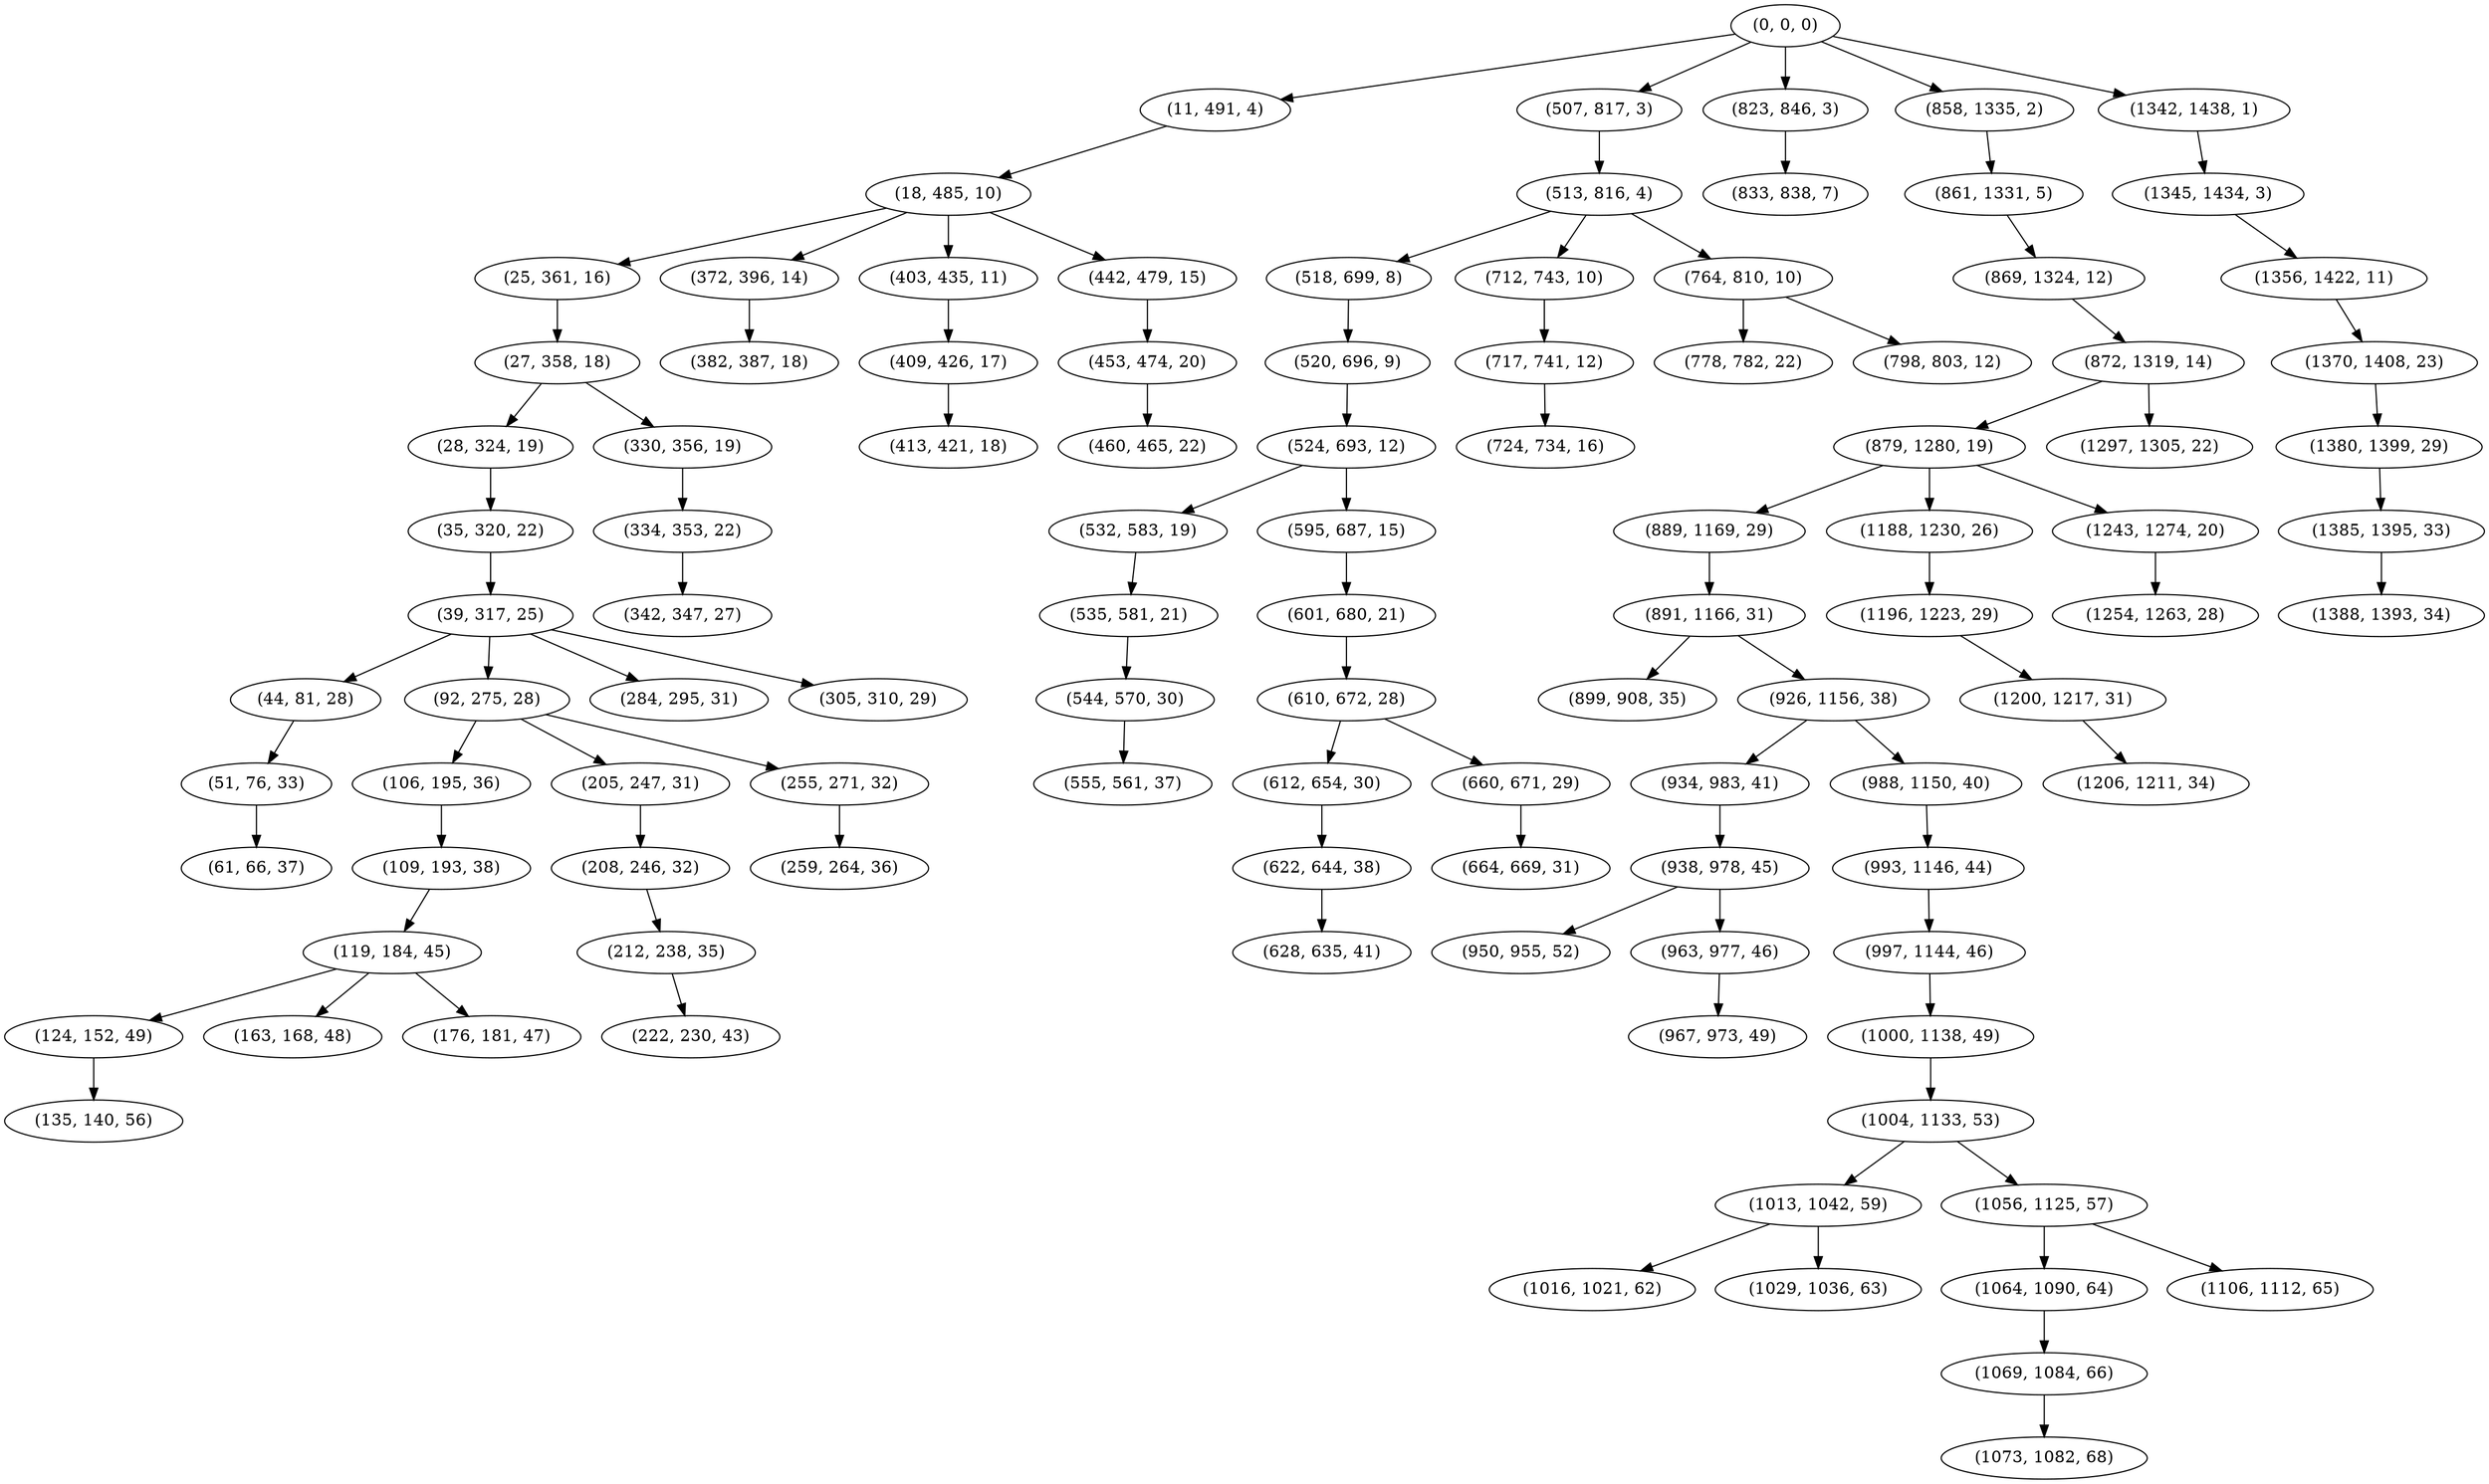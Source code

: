 digraph tree {
    "(0, 0, 0)";
    "(11, 491, 4)";
    "(18, 485, 10)";
    "(25, 361, 16)";
    "(27, 358, 18)";
    "(28, 324, 19)";
    "(35, 320, 22)";
    "(39, 317, 25)";
    "(44, 81, 28)";
    "(51, 76, 33)";
    "(61, 66, 37)";
    "(92, 275, 28)";
    "(106, 195, 36)";
    "(109, 193, 38)";
    "(119, 184, 45)";
    "(124, 152, 49)";
    "(135, 140, 56)";
    "(163, 168, 48)";
    "(176, 181, 47)";
    "(205, 247, 31)";
    "(208, 246, 32)";
    "(212, 238, 35)";
    "(222, 230, 43)";
    "(255, 271, 32)";
    "(259, 264, 36)";
    "(284, 295, 31)";
    "(305, 310, 29)";
    "(330, 356, 19)";
    "(334, 353, 22)";
    "(342, 347, 27)";
    "(372, 396, 14)";
    "(382, 387, 18)";
    "(403, 435, 11)";
    "(409, 426, 17)";
    "(413, 421, 18)";
    "(442, 479, 15)";
    "(453, 474, 20)";
    "(460, 465, 22)";
    "(507, 817, 3)";
    "(513, 816, 4)";
    "(518, 699, 8)";
    "(520, 696, 9)";
    "(524, 693, 12)";
    "(532, 583, 19)";
    "(535, 581, 21)";
    "(544, 570, 30)";
    "(555, 561, 37)";
    "(595, 687, 15)";
    "(601, 680, 21)";
    "(610, 672, 28)";
    "(612, 654, 30)";
    "(622, 644, 38)";
    "(628, 635, 41)";
    "(660, 671, 29)";
    "(664, 669, 31)";
    "(712, 743, 10)";
    "(717, 741, 12)";
    "(724, 734, 16)";
    "(764, 810, 10)";
    "(778, 782, 22)";
    "(798, 803, 12)";
    "(823, 846, 3)";
    "(833, 838, 7)";
    "(858, 1335, 2)";
    "(861, 1331, 5)";
    "(869, 1324, 12)";
    "(872, 1319, 14)";
    "(879, 1280, 19)";
    "(889, 1169, 29)";
    "(891, 1166, 31)";
    "(899, 908, 35)";
    "(926, 1156, 38)";
    "(934, 983, 41)";
    "(938, 978, 45)";
    "(950, 955, 52)";
    "(963, 977, 46)";
    "(967, 973, 49)";
    "(988, 1150, 40)";
    "(993, 1146, 44)";
    "(997, 1144, 46)";
    "(1000, 1138, 49)";
    "(1004, 1133, 53)";
    "(1013, 1042, 59)";
    "(1016, 1021, 62)";
    "(1029, 1036, 63)";
    "(1056, 1125, 57)";
    "(1064, 1090, 64)";
    "(1069, 1084, 66)";
    "(1073, 1082, 68)";
    "(1106, 1112, 65)";
    "(1188, 1230, 26)";
    "(1196, 1223, 29)";
    "(1200, 1217, 31)";
    "(1206, 1211, 34)";
    "(1243, 1274, 20)";
    "(1254, 1263, 28)";
    "(1297, 1305, 22)";
    "(1342, 1438, 1)";
    "(1345, 1434, 3)";
    "(1356, 1422, 11)";
    "(1370, 1408, 23)";
    "(1380, 1399, 29)";
    "(1385, 1395, 33)";
    "(1388, 1393, 34)";
    "(0, 0, 0)" -> "(11, 491, 4)";
    "(0, 0, 0)" -> "(507, 817, 3)";
    "(0, 0, 0)" -> "(823, 846, 3)";
    "(0, 0, 0)" -> "(858, 1335, 2)";
    "(0, 0, 0)" -> "(1342, 1438, 1)";
    "(11, 491, 4)" -> "(18, 485, 10)";
    "(18, 485, 10)" -> "(25, 361, 16)";
    "(18, 485, 10)" -> "(372, 396, 14)";
    "(18, 485, 10)" -> "(403, 435, 11)";
    "(18, 485, 10)" -> "(442, 479, 15)";
    "(25, 361, 16)" -> "(27, 358, 18)";
    "(27, 358, 18)" -> "(28, 324, 19)";
    "(27, 358, 18)" -> "(330, 356, 19)";
    "(28, 324, 19)" -> "(35, 320, 22)";
    "(35, 320, 22)" -> "(39, 317, 25)";
    "(39, 317, 25)" -> "(44, 81, 28)";
    "(39, 317, 25)" -> "(92, 275, 28)";
    "(39, 317, 25)" -> "(284, 295, 31)";
    "(39, 317, 25)" -> "(305, 310, 29)";
    "(44, 81, 28)" -> "(51, 76, 33)";
    "(51, 76, 33)" -> "(61, 66, 37)";
    "(92, 275, 28)" -> "(106, 195, 36)";
    "(92, 275, 28)" -> "(205, 247, 31)";
    "(92, 275, 28)" -> "(255, 271, 32)";
    "(106, 195, 36)" -> "(109, 193, 38)";
    "(109, 193, 38)" -> "(119, 184, 45)";
    "(119, 184, 45)" -> "(124, 152, 49)";
    "(119, 184, 45)" -> "(163, 168, 48)";
    "(119, 184, 45)" -> "(176, 181, 47)";
    "(124, 152, 49)" -> "(135, 140, 56)";
    "(205, 247, 31)" -> "(208, 246, 32)";
    "(208, 246, 32)" -> "(212, 238, 35)";
    "(212, 238, 35)" -> "(222, 230, 43)";
    "(255, 271, 32)" -> "(259, 264, 36)";
    "(330, 356, 19)" -> "(334, 353, 22)";
    "(334, 353, 22)" -> "(342, 347, 27)";
    "(372, 396, 14)" -> "(382, 387, 18)";
    "(403, 435, 11)" -> "(409, 426, 17)";
    "(409, 426, 17)" -> "(413, 421, 18)";
    "(442, 479, 15)" -> "(453, 474, 20)";
    "(453, 474, 20)" -> "(460, 465, 22)";
    "(507, 817, 3)" -> "(513, 816, 4)";
    "(513, 816, 4)" -> "(518, 699, 8)";
    "(513, 816, 4)" -> "(712, 743, 10)";
    "(513, 816, 4)" -> "(764, 810, 10)";
    "(518, 699, 8)" -> "(520, 696, 9)";
    "(520, 696, 9)" -> "(524, 693, 12)";
    "(524, 693, 12)" -> "(532, 583, 19)";
    "(524, 693, 12)" -> "(595, 687, 15)";
    "(532, 583, 19)" -> "(535, 581, 21)";
    "(535, 581, 21)" -> "(544, 570, 30)";
    "(544, 570, 30)" -> "(555, 561, 37)";
    "(595, 687, 15)" -> "(601, 680, 21)";
    "(601, 680, 21)" -> "(610, 672, 28)";
    "(610, 672, 28)" -> "(612, 654, 30)";
    "(610, 672, 28)" -> "(660, 671, 29)";
    "(612, 654, 30)" -> "(622, 644, 38)";
    "(622, 644, 38)" -> "(628, 635, 41)";
    "(660, 671, 29)" -> "(664, 669, 31)";
    "(712, 743, 10)" -> "(717, 741, 12)";
    "(717, 741, 12)" -> "(724, 734, 16)";
    "(764, 810, 10)" -> "(778, 782, 22)";
    "(764, 810, 10)" -> "(798, 803, 12)";
    "(823, 846, 3)" -> "(833, 838, 7)";
    "(858, 1335, 2)" -> "(861, 1331, 5)";
    "(861, 1331, 5)" -> "(869, 1324, 12)";
    "(869, 1324, 12)" -> "(872, 1319, 14)";
    "(872, 1319, 14)" -> "(879, 1280, 19)";
    "(872, 1319, 14)" -> "(1297, 1305, 22)";
    "(879, 1280, 19)" -> "(889, 1169, 29)";
    "(879, 1280, 19)" -> "(1188, 1230, 26)";
    "(879, 1280, 19)" -> "(1243, 1274, 20)";
    "(889, 1169, 29)" -> "(891, 1166, 31)";
    "(891, 1166, 31)" -> "(899, 908, 35)";
    "(891, 1166, 31)" -> "(926, 1156, 38)";
    "(926, 1156, 38)" -> "(934, 983, 41)";
    "(926, 1156, 38)" -> "(988, 1150, 40)";
    "(934, 983, 41)" -> "(938, 978, 45)";
    "(938, 978, 45)" -> "(950, 955, 52)";
    "(938, 978, 45)" -> "(963, 977, 46)";
    "(963, 977, 46)" -> "(967, 973, 49)";
    "(988, 1150, 40)" -> "(993, 1146, 44)";
    "(993, 1146, 44)" -> "(997, 1144, 46)";
    "(997, 1144, 46)" -> "(1000, 1138, 49)";
    "(1000, 1138, 49)" -> "(1004, 1133, 53)";
    "(1004, 1133, 53)" -> "(1013, 1042, 59)";
    "(1004, 1133, 53)" -> "(1056, 1125, 57)";
    "(1013, 1042, 59)" -> "(1016, 1021, 62)";
    "(1013, 1042, 59)" -> "(1029, 1036, 63)";
    "(1056, 1125, 57)" -> "(1064, 1090, 64)";
    "(1056, 1125, 57)" -> "(1106, 1112, 65)";
    "(1064, 1090, 64)" -> "(1069, 1084, 66)";
    "(1069, 1084, 66)" -> "(1073, 1082, 68)";
    "(1188, 1230, 26)" -> "(1196, 1223, 29)";
    "(1196, 1223, 29)" -> "(1200, 1217, 31)";
    "(1200, 1217, 31)" -> "(1206, 1211, 34)";
    "(1243, 1274, 20)" -> "(1254, 1263, 28)";
    "(1342, 1438, 1)" -> "(1345, 1434, 3)";
    "(1345, 1434, 3)" -> "(1356, 1422, 11)";
    "(1356, 1422, 11)" -> "(1370, 1408, 23)";
    "(1370, 1408, 23)" -> "(1380, 1399, 29)";
    "(1380, 1399, 29)" -> "(1385, 1395, 33)";
    "(1385, 1395, 33)" -> "(1388, 1393, 34)";
}
